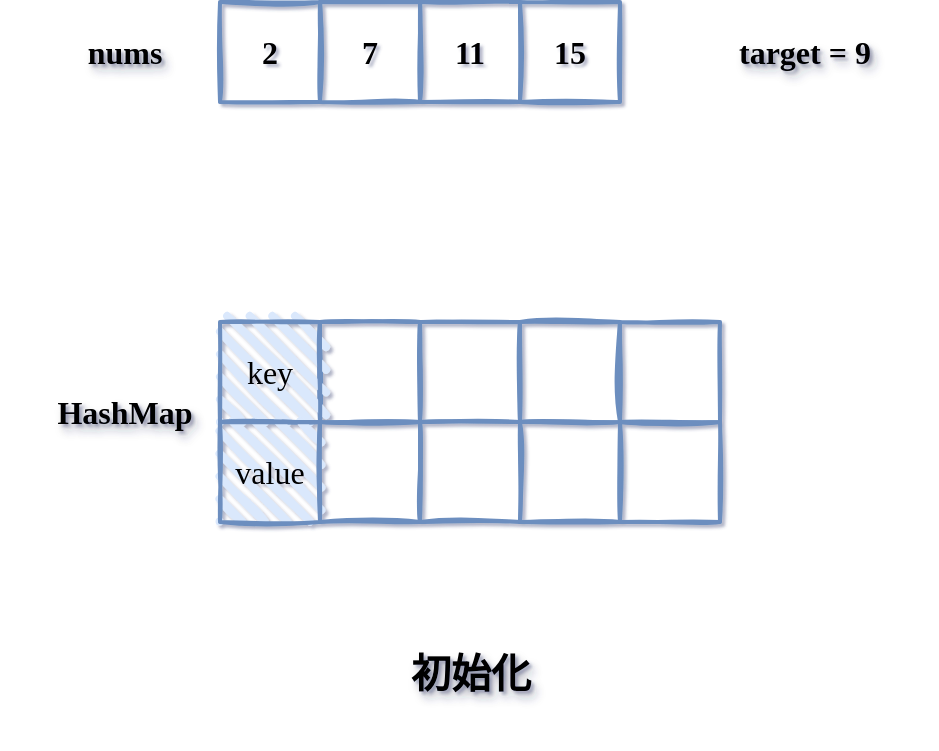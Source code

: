 <mxfile version="24.7.7" pages="3">
  <diagram name="Page-1" id="sBPMaChs2N6SciqtYp2f">
    <mxGraphModel dx="1050" dy="522" grid="1" gridSize="10" guides="1" tooltips="1" connect="1" arrows="1" fold="1" page="1" pageScale="1" pageWidth="827" pageHeight="1169" math="0" shadow="1">
      <root>
        <mxCell id="0" />
        <mxCell id="1" parent="0" />
        <mxCell id="I1ANFPfAdTVEiCj3Aszp-1" value="&lt;font face=&quot;Comic Sans MS&quot;&gt;&lt;span style=&quot;font-size: 16px;&quot;&gt;2&lt;/span&gt;&lt;/font&gt;" style="rounded=0;whiteSpace=wrap;html=1;strokeWidth=2;fillWeight=4;hachureGap=8;hachureAngle=45;fillColor=none;sketch=1;strokeColor=#6c8ebf;fontStyle=1" vertex="1" parent="1">
          <mxGeometry x="250" y="90" width="50" height="50" as="geometry" />
        </mxCell>
        <mxCell id="I1ANFPfAdTVEiCj3Aszp-3" value="&lt;font face=&quot;Comic Sans MS&quot; style=&quot;font-size: 16px;&quot;&gt;7&lt;/font&gt;" style="rounded=0;whiteSpace=wrap;html=1;strokeWidth=2;fillWeight=4;hachureGap=8;hachureAngle=45;fillColor=none;sketch=1;strokeColor=#6c8ebf;fontStyle=1" vertex="1" parent="1">
          <mxGeometry x="300" y="90" width="50" height="50" as="geometry" />
        </mxCell>
        <mxCell id="I1ANFPfAdTVEiCj3Aszp-4" value="&lt;font face=&quot;Comic Sans MS&quot; style=&quot;font-size: 16px;&quot;&gt;11&lt;/font&gt;" style="rounded=0;whiteSpace=wrap;html=1;strokeWidth=2;fillWeight=4;hachureGap=8;hachureAngle=45;fillColor=none;sketch=1;strokeColor=#6c8ebf;fontStyle=1" vertex="1" parent="1">
          <mxGeometry x="350" y="90" width="50" height="50" as="geometry" />
        </mxCell>
        <mxCell id="I1ANFPfAdTVEiCj3Aszp-5" value="&lt;font face=&quot;Comic Sans MS&quot; style=&quot;font-size: 16px;&quot;&gt;15&lt;/font&gt;" style="rounded=0;whiteSpace=wrap;html=1;strokeWidth=2;fillWeight=4;hachureGap=8;hachureAngle=45;fillColor=none;sketch=1;strokeColor=#6c8ebf;fontStyle=1" vertex="1" parent="1">
          <mxGeometry x="400" y="90" width="50" height="50" as="geometry" />
        </mxCell>
        <mxCell id="I1ANFPfAdTVEiCj3Aszp-6" value="&lt;font style=&quot;font-size: 16px;&quot;&gt;&lt;b&gt;target = 9&lt;/b&gt;&lt;/font&gt;" style="text;html=1;align=center;verticalAlign=middle;whiteSpace=wrap;rounded=0;fontSize=16;textShadow=1;aspect=fixed;fontFamily=HarmonyOS Sans;" vertex="1" parent="1">
          <mxGeometry x="480" y="90" width="125" height="50" as="geometry" />
        </mxCell>
        <mxCell id="I1ANFPfAdTVEiCj3Aszp-8" value="&lt;font style=&quot;font-size: 16px;&quot;&gt;&lt;b&gt;nums&lt;/b&gt;&lt;/font&gt;" style="text;html=1;align=center;verticalAlign=middle;whiteSpace=wrap;rounded=0;fontSize=16;textShadow=1;aspect=fixed;fontFamily=HarmonyOS Sans;" vertex="1" parent="1">
          <mxGeometry x="140" y="90" width="125" height="50" as="geometry" />
        </mxCell>
        <mxCell id="I1ANFPfAdTVEiCj3Aszp-9" value="" style="rounded=0;whiteSpace=wrap;html=1;strokeWidth=2;fillWeight=4;hachureGap=8;hachureAngle=45;fillColor=none;sketch=1;strokeColor=#6c8ebf;fontStyle=1" vertex="1" parent="1">
          <mxGeometry x="300" y="250" width="50" height="50" as="geometry" />
        </mxCell>
        <mxCell id="I1ANFPfAdTVEiCj3Aszp-10" value="" style="rounded=0;whiteSpace=wrap;html=1;strokeWidth=2;fillWeight=4;hachureGap=8;hachureAngle=45;fillColor=none;sketch=1;strokeColor=#6c8ebf;fontStyle=1" vertex="1" parent="1">
          <mxGeometry x="350" y="250" width="50" height="50" as="geometry" />
        </mxCell>
        <mxCell id="I1ANFPfAdTVEiCj3Aszp-11" value="" style="rounded=0;whiteSpace=wrap;html=1;strokeWidth=2;fillWeight=4;hachureGap=8;hachureAngle=45;fillColor=none;sketch=1;strokeColor=#6c8ebf;fontStyle=1" vertex="1" parent="1">
          <mxGeometry x="400" y="250" width="50" height="50" as="geometry" />
        </mxCell>
        <mxCell id="I1ANFPfAdTVEiCj3Aszp-12" value="" style="rounded=0;whiteSpace=wrap;html=1;strokeWidth=2;fillWeight=4;hachureGap=8;hachureAngle=45;fillColor=none;sketch=1;strokeColor=#6c8ebf;fontStyle=1" vertex="1" parent="1">
          <mxGeometry x="450" y="250" width="50" height="50" as="geometry" />
        </mxCell>
        <mxCell id="I1ANFPfAdTVEiCj3Aszp-14" value="&lt;font face=&quot;Comic Sans MS&quot;&gt;&lt;span style=&quot;font-size: 16px;&quot;&gt;key&lt;/span&gt;&lt;/font&gt;" style="rounded=0;whiteSpace=wrap;html=1;strokeWidth=2;fillWeight=4;hachureGap=8;hachureAngle=45;fillColor=#dae8fc;sketch=1;strokeColor=#6c8ebf;gradientColor=none;" vertex="1" parent="1">
          <mxGeometry x="250" y="250" width="50" height="50" as="geometry" />
        </mxCell>
        <mxCell id="I1ANFPfAdTVEiCj3Aszp-15" value="&lt;font face=&quot;Comic Sans MS&quot;&gt;&lt;span style=&quot;font-size: 16px;&quot;&gt;value&lt;/span&gt;&lt;/font&gt;" style="rounded=0;whiteSpace=wrap;html=1;strokeWidth=2;fillWeight=4;hachureGap=8;hachureAngle=45;fillColor=#dae8fc;sketch=1;strokeColor=#6c8ebf;gradientColor=none;" vertex="1" parent="1">
          <mxGeometry x="250" y="300" width="50" height="50" as="geometry" />
        </mxCell>
        <mxCell id="I1ANFPfAdTVEiCj3Aszp-16" value="" style="rounded=0;whiteSpace=wrap;html=1;strokeWidth=2;fillWeight=4;hachureGap=8;hachureAngle=45;fillColor=none;sketch=1;strokeColor=#6c8ebf;fontStyle=1" vertex="1" parent="1">
          <mxGeometry x="300" y="300" width="50" height="50" as="geometry" />
        </mxCell>
        <mxCell id="I1ANFPfAdTVEiCj3Aszp-17" value="" style="rounded=0;whiteSpace=wrap;html=1;strokeWidth=2;fillWeight=4;hachureGap=8;hachureAngle=45;fillColor=none;sketch=1;strokeColor=#6c8ebf;fontStyle=1" vertex="1" parent="1">
          <mxGeometry x="350" y="300" width="50" height="50" as="geometry" />
        </mxCell>
        <mxCell id="I1ANFPfAdTVEiCj3Aszp-18" value="" style="rounded=0;whiteSpace=wrap;html=1;strokeWidth=2;fillWeight=4;hachureGap=8;hachureAngle=45;fillColor=none;sketch=1;strokeColor=#6c8ebf;fontStyle=1" vertex="1" parent="1">
          <mxGeometry x="400" y="300" width="50" height="50" as="geometry" />
        </mxCell>
        <mxCell id="I1ANFPfAdTVEiCj3Aszp-19" value="" style="rounded=0;whiteSpace=wrap;html=1;strokeWidth=2;fillWeight=4;hachureGap=8;hachureAngle=45;fillColor=none;sketch=1;strokeColor=#6c8ebf;fontStyle=1" vertex="1" parent="1">
          <mxGeometry x="450" y="300" width="50" height="50" as="geometry" />
        </mxCell>
        <mxCell id="I1ANFPfAdTVEiCj3Aszp-20" value="&lt;b&gt;HashMap&lt;/b&gt;" style="text;html=1;align=center;verticalAlign=middle;whiteSpace=wrap;rounded=0;fontSize=16;textShadow=1;aspect=fixed;fontFamily=HarmonyOS Sans;shadow=0;glass=0;" vertex="1" parent="1">
          <mxGeometry x="140" y="270" width="125" height="50" as="geometry" />
        </mxCell>
        <mxCell id="poR_nVImTpmBDfegC9Pn-1" value="&lt;span style=&quot;font-size: 20px;&quot;&gt;&lt;b&gt;初始化&lt;/b&gt;&lt;/span&gt;" style="text;html=1;align=center;verticalAlign=middle;whiteSpace=wrap;rounded=0;fontSize=16;textShadow=1;aspect=fixed;fontFamily=HarmonyOS Sans;" vertex="1" parent="1">
          <mxGeometry x="287.5" y="390" width="175" height="70" as="geometry" />
        </mxCell>
      </root>
    </mxGraphModel>
  </diagram>
  <diagram id="yCEgssOX7512VElz5iAI" name="Page-2">
    <mxGraphModel dx="1235" dy="614" grid="1" gridSize="10" guides="1" tooltips="1" connect="1" arrows="1" fold="1" page="1" pageScale="1" pageWidth="827" pageHeight="1169" math="0" shadow="1">
      <root>
        <mxCell id="0" />
        <mxCell id="1" parent="0" />
        <mxCell id="QBjYoQ9Y5qM2Kvl1SpT5-1" value="&lt;font face=&quot;Comic Sans MS&quot;&gt;&lt;span style=&quot;font-size: 16px;&quot;&gt;2&lt;/span&gt;&lt;/font&gt;" style="rounded=0;whiteSpace=wrap;html=1;strokeWidth=2;fillWeight=4;hachureGap=8;hachureAngle=45;fillColor=#FF8000;strokeColor=#6c8ebf;fontStyle=1;fillStyle=solid;" vertex="1" parent="1">
          <mxGeometry x="250" y="90" width="50" height="50" as="geometry" />
        </mxCell>
        <mxCell id="QBjYoQ9Y5qM2Kvl1SpT5-2" value="&lt;font face=&quot;Comic Sans MS&quot; style=&quot;font-size: 16px;&quot;&gt;7&lt;/font&gt;" style="rounded=0;whiteSpace=wrap;html=1;strokeWidth=2;fillWeight=4;hachureGap=8;hachureAngle=45;fillColor=none;sketch=1;strokeColor=#6c8ebf;fontStyle=1" vertex="1" parent="1">
          <mxGeometry x="300" y="90" width="50" height="50" as="geometry" />
        </mxCell>
        <mxCell id="QBjYoQ9Y5qM2Kvl1SpT5-3" value="&lt;font face=&quot;Comic Sans MS&quot; style=&quot;font-size: 16px;&quot;&gt;11&lt;/font&gt;" style="rounded=0;whiteSpace=wrap;html=1;strokeWidth=2;fillWeight=4;hachureGap=8;hachureAngle=45;fillColor=none;sketch=1;strokeColor=#6c8ebf;fontStyle=1" vertex="1" parent="1">
          <mxGeometry x="350" y="90" width="50" height="50" as="geometry" />
        </mxCell>
        <mxCell id="QBjYoQ9Y5qM2Kvl1SpT5-4" value="&lt;font face=&quot;Comic Sans MS&quot; style=&quot;font-size: 16px;&quot;&gt;15&lt;/font&gt;" style="rounded=0;whiteSpace=wrap;html=1;strokeWidth=2;fillWeight=4;hachureGap=8;hachureAngle=45;fillColor=none;sketch=1;strokeColor=#6c8ebf;fontStyle=1" vertex="1" parent="1">
          <mxGeometry x="400" y="90" width="50" height="50" as="geometry" />
        </mxCell>
        <mxCell id="QBjYoQ9Y5qM2Kvl1SpT5-5" value="&lt;font style=&quot;font-size: 16px;&quot;&gt;&lt;b&gt;target = 9&lt;/b&gt;&lt;/font&gt;" style="text;html=1;align=center;verticalAlign=middle;whiteSpace=wrap;rounded=0;fontSize=16;textShadow=1;aspect=fixed;fontFamily=HarmonyOS Sans;" vertex="1" parent="1">
          <mxGeometry x="480" y="90" width="125" height="50" as="geometry" />
        </mxCell>
        <mxCell id="QBjYoQ9Y5qM2Kvl1SpT5-6" value="&lt;font style=&quot;font-size: 16px;&quot;&gt;&lt;b&gt;nums&lt;/b&gt;&lt;/font&gt;" style="text;html=1;align=center;verticalAlign=middle;whiteSpace=wrap;rounded=0;fontSize=16;textShadow=1;aspect=fixed;fontFamily=HarmonyOS Sans;" vertex="1" parent="1">
          <mxGeometry x="140" y="90" width="125" height="50" as="geometry" />
        </mxCell>
        <mxCell id="QBjYoQ9Y5qM2Kvl1SpT5-7" value="&lt;font style=&quot;font-size: 16px;&quot;&gt;2&lt;/font&gt;" style="rounded=0;whiteSpace=wrap;html=1;strokeWidth=2;fillWeight=4;hachureGap=8;hachureAngle=45;fillColor=none;sketch=1;strokeColor=#6c8ebf;fontStyle=1;fontFamily=Comic Sans MS;fontSize=16;" vertex="1" parent="1">
          <mxGeometry x="300" y="250" width="50" height="50" as="geometry" />
        </mxCell>
        <mxCell id="QBjYoQ9Y5qM2Kvl1SpT5-11" value="&lt;font face=&quot;Comic Sans MS&quot;&gt;&lt;span style=&quot;font-size: 16px;&quot;&gt;key&lt;/span&gt;&lt;/font&gt;" style="rounded=0;whiteSpace=wrap;html=1;strokeWidth=2;fillWeight=4;hachureGap=8;hachureAngle=45;fillColor=#dae8fc;sketch=1;strokeColor=#6c8ebf;gradientColor=none;" vertex="1" parent="1">
          <mxGeometry x="250" y="250" width="50" height="50" as="geometry" />
        </mxCell>
        <mxCell id="QBjYoQ9Y5qM2Kvl1SpT5-12" value="&lt;font face=&quot;Comic Sans MS&quot;&gt;&lt;span style=&quot;font-size: 16px;&quot;&gt;value&lt;/span&gt;&lt;/font&gt;" style="rounded=0;whiteSpace=wrap;html=1;strokeWidth=2;fillWeight=4;hachureGap=8;hachureAngle=45;fillColor=#dae8fc;sketch=1;strokeColor=#6c8ebf;gradientColor=none;" vertex="1" parent="1">
          <mxGeometry x="250" y="300" width="50" height="50" as="geometry" />
        </mxCell>
        <mxCell id="QBjYoQ9Y5qM2Kvl1SpT5-13" value="&lt;font style=&quot;font-size: 16px;&quot;&gt;0&lt;/font&gt;" style="rounded=0;whiteSpace=wrap;html=1;strokeWidth=2;fillWeight=4;hachureGap=8;hachureAngle=45;fillColor=none;sketch=1;strokeColor=#6c8ebf;fontStyle=1;fontFamily=Comic Sans MS;fontSize=16;" vertex="1" parent="1">
          <mxGeometry x="300" y="300" width="50" height="50" as="geometry" />
        </mxCell>
        <mxCell id="QBjYoQ9Y5qM2Kvl1SpT5-17" value="&lt;b&gt;HashMap&lt;/b&gt;" style="text;html=1;align=center;verticalAlign=middle;whiteSpace=wrap;rounded=0;fontSize=16;textShadow=1;aspect=fixed;fontFamily=HarmonyOS Sans;shadow=0;glass=0;" vertex="1" parent="1">
          <mxGeometry x="140" y="270" width="125" height="50" as="geometry" />
        </mxCell>
        <mxCell id="OLRO21LAD5TlbOmShF8M-1" value="&lt;span style=&quot;font-size: 20px;&quot;&gt;&lt;b&gt;target-nums[0] = 7，不在HashMap中，存入HashMap&lt;/b&gt;&lt;/span&gt;" style="text;html=1;align=center;verticalAlign=middle;whiteSpace=wrap;rounded=0;fontSize=16;textShadow=1;aspect=fixed;fontFamily=HarmonyOS Sans;" vertex="1" parent="1">
          <mxGeometry x="230" y="380" width="272.5" height="109" as="geometry" />
        </mxCell>
        <mxCell id="OLRO21LAD5TlbOmShF8M-2" value="" style="rounded=0;whiteSpace=wrap;html=1;strokeWidth=2;fillWeight=4;hachureGap=8;hachureAngle=45;fillColor=none;sketch=1;strokeColor=#6c8ebf;fontStyle=1;fontFamily=Comic Sans MS;fontSize=16;" vertex="1" parent="1">
          <mxGeometry x="350" y="250" width="50" height="50" as="geometry" />
        </mxCell>
        <mxCell id="OLRO21LAD5TlbOmShF8M-3" value="" style="rounded=0;whiteSpace=wrap;html=1;strokeWidth=2;fillWeight=4;hachureGap=8;hachureAngle=45;fillColor=none;sketch=1;strokeColor=#6c8ebf;fontStyle=1;fontFamily=Comic Sans MS;fontSize=16;" vertex="1" parent="1">
          <mxGeometry x="350" y="300" width="50" height="50" as="geometry" />
        </mxCell>
        <mxCell id="OLRO21LAD5TlbOmShF8M-4" value="" style="rounded=0;whiteSpace=wrap;html=1;strokeWidth=2;fillWeight=4;hachureGap=8;hachureAngle=45;fillColor=none;sketch=1;strokeColor=#6c8ebf;fontStyle=1;fontFamily=Comic Sans MS;fontSize=16;" vertex="1" parent="1">
          <mxGeometry x="400" y="250" width="50" height="50" as="geometry" />
        </mxCell>
        <mxCell id="OLRO21LAD5TlbOmShF8M-5" value="" style="rounded=0;whiteSpace=wrap;html=1;strokeWidth=2;fillWeight=4;hachureGap=8;hachureAngle=45;fillColor=none;sketch=1;strokeColor=#6c8ebf;fontStyle=1;fontFamily=Comic Sans MS;fontSize=16;" vertex="1" parent="1">
          <mxGeometry x="400" y="300" width="50" height="50" as="geometry" />
        </mxCell>
        <mxCell id="OLRO21LAD5TlbOmShF8M-6" value="" style="rounded=0;whiteSpace=wrap;html=1;strokeWidth=2;fillWeight=4;hachureGap=8;hachureAngle=45;fillColor=none;sketch=1;strokeColor=#6c8ebf;fontStyle=1;fontFamily=Comic Sans MS;fontSize=16;" vertex="1" parent="1">
          <mxGeometry x="450" y="250" width="50" height="50" as="geometry" />
        </mxCell>
        <mxCell id="OLRO21LAD5TlbOmShF8M-7" value="" style="rounded=0;whiteSpace=wrap;html=1;strokeWidth=2;fillWeight=4;hachureGap=8;hachureAngle=45;fillColor=none;sketch=1;strokeColor=#6c8ebf;fontStyle=1;fontFamily=Comic Sans MS;fontSize=16;" vertex="1" parent="1">
          <mxGeometry x="450" y="300" width="50" height="50" as="geometry" />
        </mxCell>
        <mxCell id="OLRO21LAD5TlbOmShF8M-9" value="&lt;font style=&quot;font-size: 16px;&quot;&gt;&lt;b&gt;key：下标值&lt;/b&gt;&lt;/font&gt;&lt;div&gt;&lt;font style=&quot;font-size: 16px;&quot;&gt;&lt;b&gt;value：下标&lt;/b&gt;&lt;/font&gt;&lt;/div&gt;" style="text;html=1;align=center;verticalAlign=middle;whiteSpace=wrap;rounded=0;fontSize=16;textShadow=1;aspect=fixed;fontFamily=HarmonyOS Sans;" vertex="1" parent="1">
          <mxGeometry x="550" y="270" width="125" height="50" as="geometry" />
        </mxCell>
        <mxCell id="OLRO21LAD5TlbOmShF8M-11" value="&lt;font style=&quot;font-size: 16px;&quot;&gt;&lt;b&gt;0&lt;/b&gt;&lt;/font&gt;" style="text;html=1;align=center;verticalAlign=middle;whiteSpace=wrap;rounded=0;fontSize=16;textShadow=1;aspect=fixed;fontFamily=HarmonyOS Sans;" vertex="1" parent="1">
          <mxGeometry x="212.5" y="40" width="125" height="50" as="geometry" />
        </mxCell>
        <mxCell id="OLRO21LAD5TlbOmShF8M-12" value="&lt;font style=&quot;font-size: 16px;&quot;&gt;&lt;b&gt;1&lt;/b&gt;&lt;/font&gt;" style="text;html=1;align=center;verticalAlign=middle;whiteSpace=wrap;rounded=0;fontSize=16;textShadow=1;aspect=fixed;fontFamily=HarmonyOS Sans;" vertex="1" parent="1">
          <mxGeometry x="262.5" y="40" width="125" height="50" as="geometry" />
        </mxCell>
        <mxCell id="OLRO21LAD5TlbOmShF8M-13" value="&lt;font style=&quot;font-size: 16px;&quot;&gt;&lt;b&gt;2&lt;/b&gt;&lt;/font&gt;" style="text;html=1;align=center;verticalAlign=middle;whiteSpace=wrap;rounded=0;fontSize=16;textShadow=1;aspect=fixed;fontFamily=HarmonyOS Sans;" vertex="1" parent="1">
          <mxGeometry x="312.5" y="40" width="125" height="50" as="geometry" />
        </mxCell>
        <mxCell id="OLRO21LAD5TlbOmShF8M-14" value="&lt;font style=&quot;font-size: 16px;&quot;&gt;&lt;b&gt;3&lt;/b&gt;&lt;/font&gt;" style="text;html=1;align=center;verticalAlign=middle;whiteSpace=wrap;rounded=0;fontSize=16;textShadow=1;aspect=fixed;fontFamily=HarmonyOS Sans;" vertex="1" parent="1">
          <mxGeometry x="362.5" y="40" width="125" height="50" as="geometry" />
        </mxCell>
        <mxCell id="OLRO21LAD5TlbOmShF8M-16" value="&lt;b&gt;index&lt;/b&gt;" style="text;html=1;align=center;verticalAlign=middle;whiteSpace=wrap;rounded=0;fontSize=16;textShadow=1;aspect=fixed;fontFamily=HarmonyOS Sans;" vertex="1" parent="1">
          <mxGeometry x="140" y="40" width="125" height="50" as="geometry" />
        </mxCell>
        <mxCell id="vPQBK1yJXhpnMFEshl7h-2" value="" style="endArrow=classic;html=1;rounded=0;exitX=0.5;exitY=1;exitDx=0;exitDy=0;entryX=0.5;entryY=0;entryDx=0;entryDy=0;fontSize=13;strokeWidth=2;fillColor=#ffe6cc;strokeColor=#d79b00;" edge="1" parent="1" source="QBjYoQ9Y5qM2Kvl1SpT5-1" target="QBjYoQ9Y5qM2Kvl1SpT5-7">
          <mxGeometry width="50" height="50" relative="1" as="geometry">
            <mxPoint x="390" y="200" as="sourcePoint" />
            <mxPoint x="440" y="150" as="targetPoint" />
            <Array as="points">
              <mxPoint x="325" y="200" />
            </Array>
          </mxGeometry>
        </mxCell>
      </root>
    </mxGraphModel>
  </diagram>
  <diagram id="vBtZamNB-BCrTSOd51vi" name="Page-3">
    <mxGraphModel dx="875" dy="435" grid="1" gridSize="10" guides="1" tooltips="1" connect="1" arrows="1" fold="1" page="1" pageScale="1" pageWidth="827" pageHeight="1169" math="0" shadow="1">
      <root>
        <mxCell id="0" />
        <mxCell id="1" parent="0" />
        <mxCell id="HvW0NNLQC4IqvZofX0A2-1" value="&lt;font face=&quot;Comic Sans MS&quot;&gt;&lt;span style=&quot;font-size: 16px;&quot;&gt;2&lt;/span&gt;&lt;/font&gt;" style="rounded=0;whiteSpace=wrap;html=1;strokeWidth=2;fillWeight=4;hachureGap=8;hachureAngle=45;fillColor=none;strokeColor=#6c8ebf;fontStyle=1;fillStyle=solid;" vertex="1" parent="1">
          <mxGeometry x="250" y="90" width="50" height="50" as="geometry" />
        </mxCell>
        <mxCell id="HvW0NNLQC4IqvZofX0A2-2" value="&lt;font face=&quot;Comic Sans MS&quot; style=&quot;font-size: 16px;&quot;&gt;7&lt;/font&gt;" style="rounded=0;whiteSpace=wrap;html=1;strokeWidth=2;fillWeight=4;hachureGap=8;hachureAngle=45;fillColor=#FF8000;sketch=1;strokeColor=#6c8ebf;fontStyle=1;fillStyle=solid;" vertex="1" parent="1">
          <mxGeometry x="300" y="90" width="50" height="50" as="geometry" />
        </mxCell>
        <mxCell id="HvW0NNLQC4IqvZofX0A2-3" value="&lt;font face=&quot;Comic Sans MS&quot; style=&quot;font-size: 16px;&quot;&gt;11&lt;/font&gt;" style="rounded=0;whiteSpace=wrap;html=1;strokeWidth=2;fillWeight=4;hachureGap=8;hachureAngle=45;fillColor=none;sketch=1;strokeColor=#6c8ebf;fontStyle=1" vertex="1" parent="1">
          <mxGeometry x="350" y="90" width="50" height="50" as="geometry" />
        </mxCell>
        <mxCell id="HvW0NNLQC4IqvZofX0A2-4" value="&lt;font face=&quot;Comic Sans MS&quot; style=&quot;font-size: 16px;&quot;&gt;15&lt;/font&gt;" style="rounded=0;whiteSpace=wrap;html=1;strokeWidth=2;fillWeight=4;hachureGap=8;hachureAngle=45;fillColor=none;sketch=1;strokeColor=#6c8ebf;fontStyle=1" vertex="1" parent="1">
          <mxGeometry x="400" y="90" width="50" height="50" as="geometry" />
        </mxCell>
        <mxCell id="HvW0NNLQC4IqvZofX0A2-5" value="&lt;font style=&quot;font-size: 16px;&quot;&gt;&lt;b&gt;target = 9&lt;/b&gt;&lt;/font&gt;" style="text;html=1;align=center;verticalAlign=middle;whiteSpace=wrap;rounded=0;fontSize=16;textShadow=1;aspect=fixed;fontFamily=HarmonyOS Sans;" vertex="1" parent="1">
          <mxGeometry x="480" y="90" width="125" height="50" as="geometry" />
        </mxCell>
        <mxCell id="HvW0NNLQC4IqvZofX0A2-6" value="&lt;font style=&quot;font-size: 16px;&quot;&gt;&lt;b&gt;nums&lt;/b&gt;&lt;/font&gt;" style="text;html=1;align=center;verticalAlign=middle;whiteSpace=wrap;rounded=0;fontSize=16;textShadow=1;aspect=fixed;fontFamily=HarmonyOS Sans;" vertex="1" parent="1">
          <mxGeometry x="140" y="90" width="125" height="50" as="geometry" />
        </mxCell>
        <mxCell id="HvW0NNLQC4IqvZofX0A2-7" value="&lt;font style=&quot;font-size: 16px;&quot;&gt;2&lt;/font&gt;" style="rounded=0;whiteSpace=wrap;html=1;strokeWidth=2;fillWeight=4;hachureGap=8;hachureAngle=45;fillColor=#FF3333;sketch=1;strokeColor=#6c8ebf;fontStyle=1;fontFamily=Comic Sans MS;fontSize=16;fillStyle=hachure;" vertex="1" parent="1">
          <mxGeometry x="300" y="250" width="50" height="50" as="geometry" />
        </mxCell>
        <mxCell id="HvW0NNLQC4IqvZofX0A2-8" value="&lt;font face=&quot;Comic Sans MS&quot;&gt;&lt;span style=&quot;font-size: 16px;&quot;&gt;key&lt;/span&gt;&lt;/font&gt;" style="rounded=0;whiteSpace=wrap;html=1;strokeWidth=2;fillWeight=4;hachureGap=8;hachureAngle=45;fillColor=#dae8fc;sketch=1;strokeColor=#6c8ebf;gradientColor=none;" vertex="1" parent="1">
          <mxGeometry x="250" y="250" width="50" height="50" as="geometry" />
        </mxCell>
        <mxCell id="HvW0NNLQC4IqvZofX0A2-9" value="&lt;font face=&quot;Comic Sans MS&quot;&gt;&lt;span style=&quot;font-size: 16px;&quot;&gt;value&lt;/span&gt;&lt;/font&gt;" style="rounded=0;whiteSpace=wrap;html=1;strokeWidth=2;fillWeight=4;hachureGap=8;hachureAngle=45;fillColor=#dae8fc;sketch=1;strokeColor=#6c8ebf;gradientColor=none;" vertex="1" parent="1">
          <mxGeometry x="250" y="300" width="50" height="50" as="geometry" />
        </mxCell>
        <mxCell id="HvW0NNLQC4IqvZofX0A2-10" value="&lt;font style=&quot;font-size: 16px;&quot;&gt;0&lt;/font&gt;" style="rounded=0;whiteSpace=wrap;html=1;strokeWidth=2;fillWeight=4;hachureGap=8;hachureAngle=45;fillColor=none;sketch=1;strokeColor=#6c8ebf;fontStyle=1;fontFamily=Comic Sans MS;fontSize=16;" vertex="1" parent="1">
          <mxGeometry x="300" y="300" width="50" height="50" as="geometry" />
        </mxCell>
        <mxCell id="HvW0NNLQC4IqvZofX0A2-11" value="&lt;b&gt;HashMap&lt;/b&gt;" style="text;html=1;align=center;verticalAlign=middle;whiteSpace=wrap;rounded=0;fontSize=16;textShadow=1;aspect=fixed;fontFamily=HarmonyOS Sans;shadow=0;glass=0;" vertex="1" parent="1">
          <mxGeometry x="140" y="270" width="125" height="50" as="geometry" />
        </mxCell>
        <mxCell id="HvW0NNLQC4IqvZofX0A2-12" value="&lt;span style=&quot;font-size: 20px;&quot;&gt;&lt;b&gt;target-nums[1] = 2，HashMap中存在，返回对应下标[0,1]&lt;/b&gt;&lt;/span&gt;" style="text;html=1;align=center;verticalAlign=middle;whiteSpace=wrap;rounded=0;fontSize=16;textShadow=1;aspect=fixed;fontFamily=HarmonyOS Sans;" vertex="1" parent="1">
          <mxGeometry x="230" y="380" width="272.5" height="109" as="geometry" />
        </mxCell>
        <mxCell id="HvW0NNLQC4IqvZofX0A2-13" value="" style="rounded=0;whiteSpace=wrap;html=1;strokeWidth=2;fillWeight=4;hachureGap=8;hachureAngle=45;fillColor=none;sketch=1;strokeColor=#6c8ebf;fontStyle=1;fontFamily=Comic Sans MS;fontSize=16;" vertex="1" parent="1">
          <mxGeometry x="350" y="250" width="50" height="50" as="geometry" />
        </mxCell>
        <mxCell id="HvW0NNLQC4IqvZofX0A2-14" value="" style="rounded=0;whiteSpace=wrap;html=1;strokeWidth=2;fillWeight=4;hachureGap=8;hachureAngle=45;fillColor=none;sketch=1;strokeColor=#6c8ebf;fontStyle=1;fontFamily=Comic Sans MS;fontSize=16;" vertex="1" parent="1">
          <mxGeometry x="350" y="300" width="50" height="50" as="geometry" />
        </mxCell>
        <mxCell id="HvW0NNLQC4IqvZofX0A2-15" value="" style="rounded=0;whiteSpace=wrap;html=1;strokeWidth=2;fillWeight=4;hachureGap=8;hachureAngle=45;fillColor=none;sketch=1;strokeColor=#6c8ebf;fontStyle=1;fontFamily=Comic Sans MS;fontSize=16;" vertex="1" parent="1">
          <mxGeometry x="400" y="250" width="50" height="50" as="geometry" />
        </mxCell>
        <mxCell id="HvW0NNLQC4IqvZofX0A2-16" value="" style="rounded=0;whiteSpace=wrap;html=1;strokeWidth=2;fillWeight=4;hachureGap=8;hachureAngle=45;fillColor=none;sketch=1;strokeColor=#6c8ebf;fontStyle=1;fontFamily=Comic Sans MS;fontSize=16;" vertex="1" parent="1">
          <mxGeometry x="400" y="300" width="50" height="50" as="geometry" />
        </mxCell>
        <mxCell id="HvW0NNLQC4IqvZofX0A2-17" value="" style="rounded=0;whiteSpace=wrap;html=1;strokeWidth=2;fillWeight=4;hachureGap=8;hachureAngle=45;fillColor=none;sketch=1;strokeColor=#6c8ebf;fontStyle=1;fontFamily=Comic Sans MS;fontSize=16;" vertex="1" parent="1">
          <mxGeometry x="450" y="250" width="50" height="50" as="geometry" />
        </mxCell>
        <mxCell id="HvW0NNLQC4IqvZofX0A2-18" value="" style="rounded=0;whiteSpace=wrap;html=1;strokeWidth=2;fillWeight=4;hachureGap=8;hachureAngle=45;fillColor=none;sketch=1;strokeColor=#6c8ebf;fontStyle=1;fontFamily=Comic Sans MS;fontSize=16;" vertex="1" parent="1">
          <mxGeometry x="450" y="300" width="50" height="50" as="geometry" />
        </mxCell>
        <mxCell id="HvW0NNLQC4IqvZofX0A2-19" value="&lt;font style=&quot;font-size: 16px;&quot;&gt;&lt;b&gt;key：下标值&lt;/b&gt;&lt;/font&gt;&lt;div&gt;&lt;font style=&quot;font-size: 16px;&quot;&gt;&lt;b&gt;value：下标&lt;/b&gt;&lt;/font&gt;&lt;/div&gt;" style="text;html=1;align=center;verticalAlign=middle;whiteSpace=wrap;rounded=0;fontSize=16;textShadow=1;aspect=fixed;fontFamily=HarmonyOS Sans;" vertex="1" parent="1">
          <mxGeometry x="550" y="270" width="125" height="50" as="geometry" />
        </mxCell>
        <mxCell id="HvW0NNLQC4IqvZofX0A2-20" value="&lt;font style=&quot;font-size: 16px;&quot;&gt;&lt;b&gt;0&lt;/b&gt;&lt;/font&gt;" style="text;html=1;align=center;verticalAlign=middle;whiteSpace=wrap;rounded=0;fontSize=16;textShadow=1;aspect=fixed;fontFamily=HarmonyOS Sans;" vertex="1" parent="1">
          <mxGeometry x="212.5" y="40" width="125" height="50" as="geometry" />
        </mxCell>
        <mxCell id="HvW0NNLQC4IqvZofX0A2-21" value="&lt;font style=&quot;font-size: 16px;&quot;&gt;&lt;b&gt;1&lt;/b&gt;&lt;/font&gt;" style="text;html=1;align=center;verticalAlign=middle;whiteSpace=wrap;rounded=0;fontSize=16;textShadow=1;aspect=fixed;fontFamily=HarmonyOS Sans;" vertex="1" parent="1">
          <mxGeometry x="262.5" y="40" width="125" height="50" as="geometry" />
        </mxCell>
        <mxCell id="HvW0NNLQC4IqvZofX0A2-22" value="&lt;font style=&quot;font-size: 16px;&quot;&gt;&lt;b&gt;2&lt;/b&gt;&lt;/font&gt;" style="text;html=1;align=center;verticalAlign=middle;whiteSpace=wrap;rounded=0;fontSize=16;textShadow=1;aspect=fixed;fontFamily=HarmonyOS Sans;" vertex="1" parent="1">
          <mxGeometry x="312.5" y="40" width="125" height="50" as="geometry" />
        </mxCell>
        <mxCell id="HvW0NNLQC4IqvZofX0A2-23" value="&lt;font style=&quot;font-size: 16px;&quot;&gt;&lt;b&gt;3&lt;/b&gt;&lt;/font&gt;" style="text;html=1;align=center;verticalAlign=middle;whiteSpace=wrap;rounded=0;fontSize=16;textShadow=1;aspect=fixed;fontFamily=HarmonyOS Sans;" vertex="1" parent="1">
          <mxGeometry x="362.5" y="40" width="125" height="50" as="geometry" />
        </mxCell>
        <mxCell id="HvW0NNLQC4IqvZofX0A2-24" value="&lt;b&gt;index&lt;/b&gt;" style="text;html=1;align=center;verticalAlign=middle;whiteSpace=wrap;rounded=0;fontSize=16;textShadow=1;aspect=fixed;fontFamily=HarmonyOS Sans;" vertex="1" parent="1">
          <mxGeometry x="140" y="40" width="125" height="50" as="geometry" />
        </mxCell>
        <mxCell id="Hz1nkqOZ18ISuf0wg_eB-1" value="&lt;b&gt;&amp;nbsp;⭐&lt;/b&gt;" style="text;html=1;align=center;verticalAlign=middle;whiteSpace=wrap;rounded=0;fontSize=16;textShadow=1;aspect=fixed;fontFamily=HarmonyOS Sans;" vertex="1" parent="1">
          <mxGeometry x="298" y="280" width="50" height="20" as="geometry" />
        </mxCell>
        <mxCell id="4AdcsT9Zj_MnEsQWA0vK-1" value="&lt;b&gt;&amp;nbsp;⭐&lt;/b&gt;" style="text;html=1;align=center;verticalAlign=middle;whiteSpace=wrap;rounded=0;fontSize=16;textShadow=1;aspect=fixed;fontFamily=HarmonyOS Sans;" vertex="1" parent="1">
          <mxGeometry x="311" y="75" width="25" height="10" as="geometry" />
        </mxCell>
      </root>
    </mxGraphModel>
  </diagram>
</mxfile>

